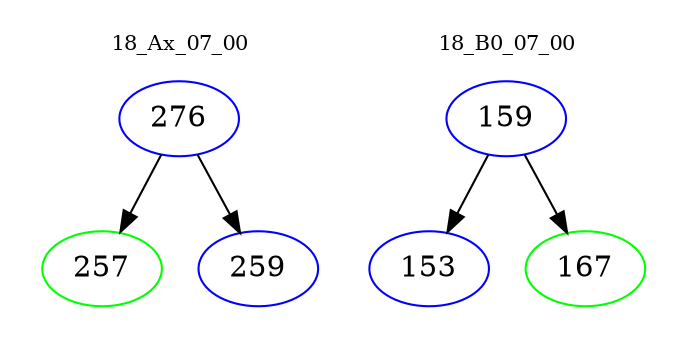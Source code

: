 digraph{
subgraph cluster_0 {
color = white
label = "18_Ax_07_00";
fontsize=10;
T0_276 [label="276", color="blue"]
T0_276 -> T0_257 [color="black"]
T0_257 [label="257", color="green"]
T0_276 -> T0_259 [color="black"]
T0_259 [label="259", color="blue"]
}
subgraph cluster_1 {
color = white
label = "18_B0_07_00";
fontsize=10;
T1_159 [label="159", color="blue"]
T1_159 -> T1_153 [color="black"]
T1_153 [label="153", color="blue"]
T1_159 -> T1_167 [color="black"]
T1_167 [label="167", color="green"]
}
}
